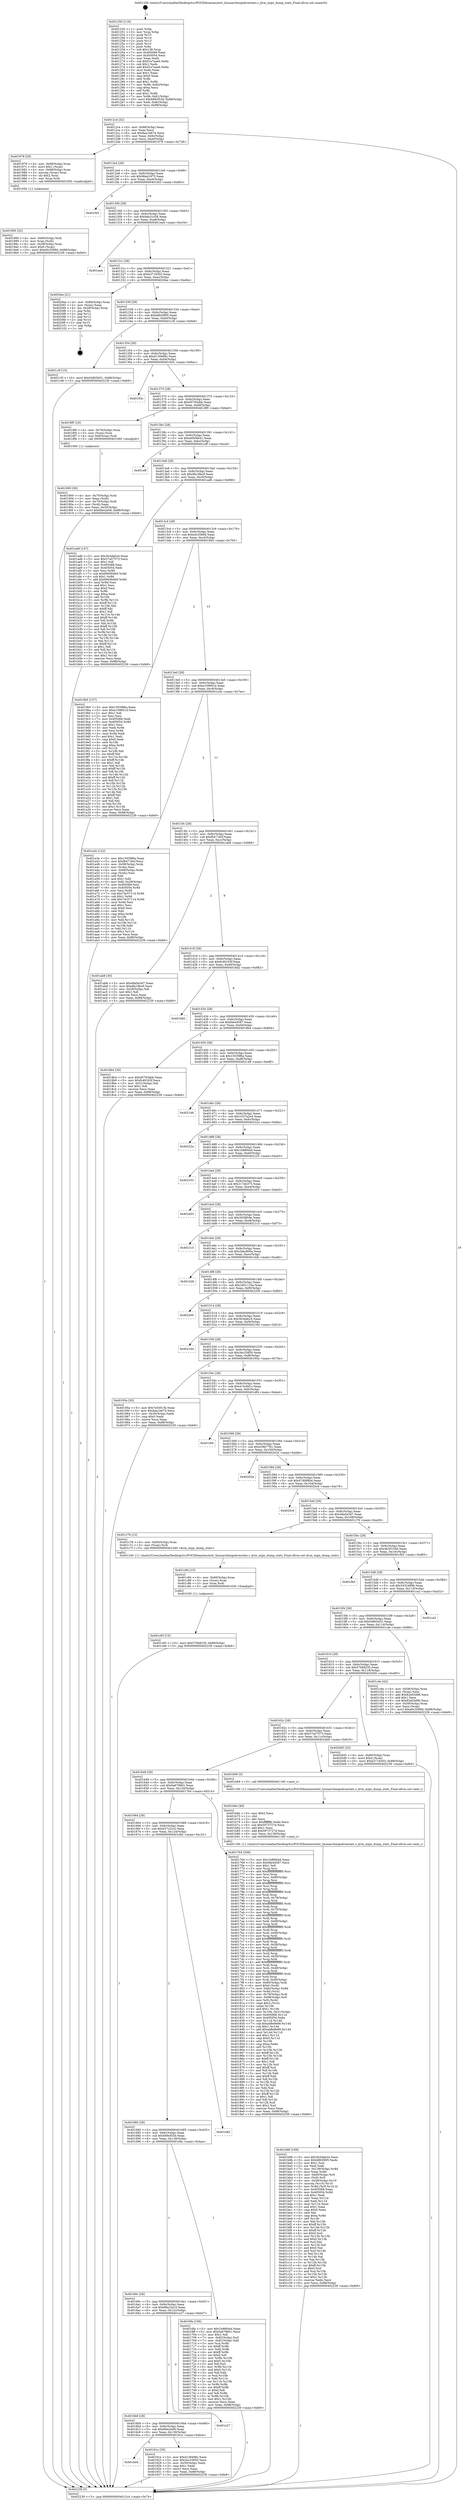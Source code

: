 digraph "0x401250" {
  label = "0x401250 (/mnt/c/Users/mathe/Desktop/tcc/POCII/binaries/extr_linuxarchmipskvmstats.c_kvm_mips_dump_stats_Final-ollvm.out::main(0))"
  labelloc = "t"
  node[shape=record]

  Entry [label="",width=0.3,height=0.3,shape=circle,fillcolor=black,style=filled]
  "0x4012c4" [label="{
     0x4012c4 [32]\l
     | [instrs]\l
     &nbsp;&nbsp;0x4012c4 \<+6\>: mov -0x88(%rbp),%eax\l
     &nbsp;&nbsp;0x4012ca \<+2\>: mov %eax,%ecx\l
     &nbsp;&nbsp;0x4012cc \<+6\>: sub $0x8aa1b674,%ecx\l
     &nbsp;&nbsp;0x4012d2 \<+6\>: mov %eax,-0x9c(%rbp)\l
     &nbsp;&nbsp;0x4012d8 \<+6\>: mov %ecx,-0xa0(%rbp)\l
     &nbsp;&nbsp;0x4012de \<+6\>: je 0000000000401978 \<main+0x728\>\l
  }"]
  "0x401978" [label="{
     0x401978 [29]\l
     | [instrs]\l
     &nbsp;&nbsp;0x401978 \<+4\>: mov -0x68(%rbp),%rax\l
     &nbsp;&nbsp;0x40197c \<+6\>: movl $0x1,(%rax)\l
     &nbsp;&nbsp;0x401982 \<+4\>: mov -0x68(%rbp),%rax\l
     &nbsp;&nbsp;0x401986 \<+3\>: movslq (%rax),%rax\l
     &nbsp;&nbsp;0x401989 \<+4\>: shl $0x2,%rax\l
     &nbsp;&nbsp;0x40198d \<+3\>: mov %rax,%rdi\l
     &nbsp;&nbsp;0x401990 \<+5\>: call 0000000000401050 \<malloc@plt\>\l
     | [calls]\l
     &nbsp;&nbsp;0x401050 \{1\} (unknown)\l
  }"]
  "0x4012e4" [label="{
     0x4012e4 [28]\l
     | [instrs]\l
     &nbsp;&nbsp;0x4012e4 \<+5\>: jmp 00000000004012e9 \<main+0x99\>\l
     &nbsp;&nbsp;0x4012e9 \<+6\>: mov -0x9c(%rbp),%eax\l
     &nbsp;&nbsp;0x4012ef \<+5\>: sub $0x96a41873,%eax\l
     &nbsp;&nbsp;0x4012f4 \<+6\>: mov %eax,-0xa4(%rbp)\l
     &nbsp;&nbsp;0x4012fa \<+6\>: je 0000000000401fd3 \<main+0xd83\>\l
  }"]
  Exit [label="",width=0.3,height=0.3,shape=circle,fillcolor=black,style=filled,peripheries=2]
  "0x401fd3" [label="{
     0x401fd3\l
  }", style=dashed]
  "0x401300" [label="{
     0x401300 [28]\l
     | [instrs]\l
     &nbsp;&nbsp;0x401300 \<+5\>: jmp 0000000000401305 \<main+0xb5\>\l
     &nbsp;&nbsp;0x401305 \<+6\>: mov -0x9c(%rbp),%eax\l
     &nbsp;&nbsp;0x40130b \<+5\>: sub $0x9ab31e58,%eax\l
     &nbsp;&nbsp;0x401310 \<+6\>: mov %eax,-0xa8(%rbp)\l
     &nbsp;&nbsp;0x401316 \<+6\>: je 0000000000401ea4 \<main+0xc54\>\l
  }"]
  "0x401c93" [label="{
     0x401c93 [15]\l
     | [instrs]\l
     &nbsp;&nbsp;0x401c93 \<+10\>: movl $0x570b8235,-0x88(%rbp)\l
     &nbsp;&nbsp;0x401c9d \<+5\>: jmp 0000000000402239 \<main+0xfe9\>\l
  }"]
  "0x401ea4" [label="{
     0x401ea4\l
  }", style=dashed]
  "0x40131c" [label="{
     0x40131c [28]\l
     | [instrs]\l
     &nbsp;&nbsp;0x40131c \<+5\>: jmp 0000000000401321 \<main+0xd1\>\l
     &nbsp;&nbsp;0x401321 \<+6\>: mov -0x9c(%rbp),%eax\l
     &nbsp;&nbsp;0x401327 \<+5\>: sub $0xb3718303,%eax\l
     &nbsp;&nbsp;0x40132c \<+6\>: mov %eax,-0xac(%rbp)\l
     &nbsp;&nbsp;0x401332 \<+6\>: je 00000000004020ee \<main+0xe9e\>\l
  }"]
  "0x401c84" [label="{
     0x401c84 [15]\l
     | [instrs]\l
     &nbsp;&nbsp;0x401c84 \<+4\>: mov -0x60(%rbp),%rax\l
     &nbsp;&nbsp;0x401c88 \<+3\>: mov (%rax),%rax\l
     &nbsp;&nbsp;0x401c8b \<+3\>: mov %rax,%rdi\l
     &nbsp;&nbsp;0x401c8e \<+5\>: call 0000000000401030 \<free@plt\>\l
     | [calls]\l
     &nbsp;&nbsp;0x401030 \{1\} (unknown)\l
  }"]
  "0x4020ee" [label="{
     0x4020ee [21]\l
     | [instrs]\l
     &nbsp;&nbsp;0x4020ee \<+4\>: mov -0x80(%rbp),%rax\l
     &nbsp;&nbsp;0x4020f2 \<+2\>: mov (%rax),%eax\l
     &nbsp;&nbsp;0x4020f4 \<+4\>: lea -0x28(%rbp),%rsp\l
     &nbsp;&nbsp;0x4020f8 \<+1\>: pop %rbx\l
     &nbsp;&nbsp;0x4020f9 \<+2\>: pop %r12\l
     &nbsp;&nbsp;0x4020fb \<+2\>: pop %r13\l
     &nbsp;&nbsp;0x4020fd \<+2\>: pop %r14\l
     &nbsp;&nbsp;0x4020ff \<+2\>: pop %r15\l
     &nbsp;&nbsp;0x402101 \<+1\>: pop %rbp\l
     &nbsp;&nbsp;0x402102 \<+1\>: ret\l
  }"]
  "0x401338" [label="{
     0x401338 [28]\l
     | [instrs]\l
     &nbsp;&nbsp;0x401338 \<+5\>: jmp 000000000040133d \<main+0xed\>\l
     &nbsp;&nbsp;0x40133d \<+6\>: mov -0x9c(%rbp),%eax\l
     &nbsp;&nbsp;0x401343 \<+5\>: sub $0xb8fc0995,%eax\l
     &nbsp;&nbsp;0x401348 \<+6\>: mov %eax,-0xb0(%rbp)\l
     &nbsp;&nbsp;0x40134e \<+6\>: je 0000000000401c3f \<main+0x9ef\>\l
  }"]
  "0x401b96" [label="{
     0x401b96 [169]\l
     | [instrs]\l
     &nbsp;&nbsp;0x401b96 \<+5\>: mov $0x3b3dab24,%ecx\l
     &nbsp;&nbsp;0x401b9b \<+5\>: mov $0xb8fc0995,%edx\l
     &nbsp;&nbsp;0x401ba0 \<+3\>: mov $0x1,%sil\l
     &nbsp;&nbsp;0x401ba3 \<+2\>: xor %edi,%edi\l
     &nbsp;&nbsp;0x401ba5 \<+7\>: mov -0x138(%rbp),%r8d\l
     &nbsp;&nbsp;0x401bac \<+4\>: imul %eax,%r8d\l
     &nbsp;&nbsp;0x401bb0 \<+4\>: mov -0x60(%rbp),%r9\l
     &nbsp;&nbsp;0x401bb4 \<+3\>: mov (%r9),%r9\l
     &nbsp;&nbsp;0x401bb7 \<+4\>: mov -0x58(%rbp),%r10\l
     &nbsp;&nbsp;0x401bbb \<+3\>: movslq (%r10),%r10\l
     &nbsp;&nbsp;0x401bbe \<+4\>: mov %r8d,(%r9,%r10,4)\l
     &nbsp;&nbsp;0x401bc2 \<+7\>: mov 0x405068,%eax\l
     &nbsp;&nbsp;0x401bc9 \<+8\>: mov 0x405054,%r8d\l
     &nbsp;&nbsp;0x401bd1 \<+3\>: sub $0x1,%edi\l
     &nbsp;&nbsp;0x401bd4 \<+3\>: mov %eax,%r11d\l
     &nbsp;&nbsp;0x401bd7 \<+3\>: add %edi,%r11d\l
     &nbsp;&nbsp;0x401bda \<+4\>: imul %r11d,%eax\l
     &nbsp;&nbsp;0x401bde \<+3\>: and $0x1,%eax\l
     &nbsp;&nbsp;0x401be1 \<+3\>: cmp $0x0,%eax\l
     &nbsp;&nbsp;0x401be4 \<+3\>: sete %bl\l
     &nbsp;&nbsp;0x401be7 \<+4\>: cmp $0xa,%r8d\l
     &nbsp;&nbsp;0x401beb \<+4\>: setl %r14b\l
     &nbsp;&nbsp;0x401bef \<+3\>: mov %bl,%r15b\l
     &nbsp;&nbsp;0x401bf2 \<+4\>: xor $0xff,%r15b\l
     &nbsp;&nbsp;0x401bf6 \<+3\>: mov %r14b,%r12b\l
     &nbsp;&nbsp;0x401bf9 \<+4\>: xor $0xff,%r12b\l
     &nbsp;&nbsp;0x401bfd \<+4\>: xor $0x0,%sil\l
     &nbsp;&nbsp;0x401c01 \<+3\>: mov %r15b,%r13b\l
     &nbsp;&nbsp;0x401c04 \<+4\>: and $0x0,%r13b\l
     &nbsp;&nbsp;0x401c08 \<+3\>: and %sil,%bl\l
     &nbsp;&nbsp;0x401c0b \<+3\>: mov %r12b,%al\l
     &nbsp;&nbsp;0x401c0e \<+2\>: and $0x0,%al\l
     &nbsp;&nbsp;0x401c10 \<+3\>: and %sil,%r14b\l
     &nbsp;&nbsp;0x401c13 \<+3\>: or %bl,%r13b\l
     &nbsp;&nbsp;0x401c16 \<+3\>: or %r14b,%al\l
     &nbsp;&nbsp;0x401c19 \<+3\>: xor %al,%r13b\l
     &nbsp;&nbsp;0x401c1c \<+3\>: or %r12b,%r15b\l
     &nbsp;&nbsp;0x401c1f \<+4\>: xor $0xff,%r15b\l
     &nbsp;&nbsp;0x401c23 \<+4\>: or $0x0,%sil\l
     &nbsp;&nbsp;0x401c27 \<+3\>: and %sil,%r15b\l
     &nbsp;&nbsp;0x401c2a \<+3\>: or %r15b,%r13b\l
     &nbsp;&nbsp;0x401c2d \<+4\>: test $0x1,%r13b\l
     &nbsp;&nbsp;0x401c31 \<+3\>: cmovne %edx,%ecx\l
     &nbsp;&nbsp;0x401c34 \<+6\>: mov %ecx,-0x88(%rbp)\l
     &nbsp;&nbsp;0x401c3a \<+5\>: jmp 0000000000402239 \<main+0xfe9\>\l
  }"]
  "0x401c3f" [label="{
     0x401c3f [15]\l
     | [instrs]\l
     &nbsp;&nbsp;0x401c3f \<+10\>: movl $0x54805d31,-0x88(%rbp)\l
     &nbsp;&nbsp;0x401c49 \<+5\>: jmp 0000000000402239 \<main+0xfe9\>\l
  }"]
  "0x401354" [label="{
     0x401354 [28]\l
     | [instrs]\l
     &nbsp;&nbsp;0x401354 \<+5\>: jmp 0000000000401359 \<main+0x109\>\l
     &nbsp;&nbsp;0x401359 \<+6\>: mov -0x9c(%rbp),%eax\l
     &nbsp;&nbsp;0x40135f \<+5\>: sub $0xd139488c,%eax\l
     &nbsp;&nbsp;0x401364 \<+6\>: mov %eax,-0xb4(%rbp)\l
     &nbsp;&nbsp;0x40136a \<+6\>: je 000000000040193c \<main+0x6ec\>\l
  }"]
  "0x401b6e" [label="{
     0x401b6e [40]\l
     | [instrs]\l
     &nbsp;&nbsp;0x401b6e \<+5\>: mov $0x2,%ecx\l
     &nbsp;&nbsp;0x401b73 \<+1\>: cltd\l
     &nbsp;&nbsp;0x401b74 \<+2\>: idiv %ecx\l
     &nbsp;&nbsp;0x401b76 \<+6\>: imul $0xfffffffe,%edx,%ecx\l
     &nbsp;&nbsp;0x401b7c \<+6\>: sub $0x5973727d,%ecx\l
     &nbsp;&nbsp;0x401b82 \<+3\>: add $0x1,%ecx\l
     &nbsp;&nbsp;0x401b85 \<+6\>: add $0x5973727d,%ecx\l
     &nbsp;&nbsp;0x401b8b \<+6\>: mov %ecx,-0x138(%rbp)\l
     &nbsp;&nbsp;0x401b91 \<+5\>: call 0000000000401160 \<next_i\>\l
     | [calls]\l
     &nbsp;&nbsp;0x401160 \{1\} (/mnt/c/Users/mathe/Desktop/tcc/POCII/binaries/extr_linuxarchmipskvmstats.c_kvm_mips_dump_stats_Final-ollvm.out::next_i)\l
  }"]
  "0x40193c" [label="{
     0x40193c\l
  }", style=dashed]
  "0x401370" [label="{
     0x401370 [28]\l
     | [instrs]\l
     &nbsp;&nbsp;0x401370 \<+5\>: jmp 0000000000401375 \<main+0x125\>\l
     &nbsp;&nbsp;0x401375 \<+6\>: mov -0x9c(%rbp),%eax\l
     &nbsp;&nbsp;0x40137b \<+5\>: sub $0xd5793abb,%eax\l
     &nbsp;&nbsp;0x401380 \<+6\>: mov %eax,-0xb8(%rbp)\l
     &nbsp;&nbsp;0x401386 \<+6\>: je 00000000004018f0 \<main+0x6a0\>\l
  }"]
  "0x401995" [label="{
     0x401995 [32]\l
     | [instrs]\l
     &nbsp;&nbsp;0x401995 \<+4\>: mov -0x60(%rbp),%rdi\l
     &nbsp;&nbsp;0x401999 \<+3\>: mov %rax,(%rdi)\l
     &nbsp;&nbsp;0x40199c \<+4\>: mov -0x58(%rbp),%rax\l
     &nbsp;&nbsp;0x4019a0 \<+6\>: movl $0x0,(%rax)\l
     &nbsp;&nbsp;0x4019a6 \<+10\>: movl $0xe0c3589d,-0x88(%rbp)\l
     &nbsp;&nbsp;0x4019b0 \<+5\>: jmp 0000000000402239 \<main+0xfe9\>\l
  }"]
  "0x4018f0" [label="{
     0x4018f0 [16]\l
     | [instrs]\l
     &nbsp;&nbsp;0x4018f0 \<+4\>: mov -0x78(%rbp),%rax\l
     &nbsp;&nbsp;0x4018f4 \<+3\>: mov (%rax),%rax\l
     &nbsp;&nbsp;0x4018f7 \<+4\>: mov 0x8(%rax),%rdi\l
     &nbsp;&nbsp;0x4018fb \<+5\>: call 0000000000401060 \<atoi@plt\>\l
     | [calls]\l
     &nbsp;&nbsp;0x401060 \{1\} (unknown)\l
  }"]
  "0x40138c" [label="{
     0x40138c [28]\l
     | [instrs]\l
     &nbsp;&nbsp;0x40138c \<+5\>: jmp 0000000000401391 \<main+0x141\>\l
     &nbsp;&nbsp;0x401391 \<+6\>: mov -0x9c(%rbp),%eax\l
     &nbsp;&nbsp;0x401397 \<+5\>: sub $0xdd506b41,%eax\l
     &nbsp;&nbsp;0x40139c \<+6\>: mov %eax,-0xbc(%rbp)\l
     &nbsp;&nbsp;0x4013a2 \<+6\>: je 0000000000401eff \<main+0xcaf\>\l
  }"]
  "0x4016d4" [label="{
     0x4016d4\l
  }", style=dashed]
  "0x401eff" [label="{
     0x401eff\l
  }", style=dashed]
  "0x4013a8" [label="{
     0x4013a8 [28]\l
     | [instrs]\l
     &nbsp;&nbsp;0x4013a8 \<+5\>: jmp 00000000004013ad \<main+0x15d\>\l
     &nbsp;&nbsp;0x4013ad \<+6\>: mov -0x9c(%rbp),%eax\l
     &nbsp;&nbsp;0x4013b3 \<+5\>: sub $0xdfa18bc9,%eax\l
     &nbsp;&nbsp;0x4013b8 \<+6\>: mov %eax,-0xc0(%rbp)\l
     &nbsp;&nbsp;0x4013be \<+6\>: je 0000000000401ad6 \<main+0x886\>\l
  }"]
  "0x40191e" [label="{
     0x40191e [30]\l
     | [instrs]\l
     &nbsp;&nbsp;0x40191e \<+5\>: mov $0xd139488c,%eax\l
     &nbsp;&nbsp;0x401923 \<+5\>: mov $0x3ec33850,%ecx\l
     &nbsp;&nbsp;0x401928 \<+3\>: mov -0x30(%rbp),%edx\l
     &nbsp;&nbsp;0x40192b \<+3\>: cmp $0x1,%edx\l
     &nbsp;&nbsp;0x40192e \<+3\>: cmovl %ecx,%eax\l
     &nbsp;&nbsp;0x401931 \<+6\>: mov %eax,-0x88(%rbp)\l
     &nbsp;&nbsp;0x401937 \<+5\>: jmp 0000000000402239 \<main+0xfe9\>\l
  }"]
  "0x401ad6" [label="{
     0x401ad6 [147]\l
     | [instrs]\l
     &nbsp;&nbsp;0x401ad6 \<+5\>: mov $0x3b3dab24,%eax\l
     &nbsp;&nbsp;0x401adb \<+5\>: mov $0x57a57573,%ecx\l
     &nbsp;&nbsp;0x401ae0 \<+2\>: mov $0x1,%dl\l
     &nbsp;&nbsp;0x401ae2 \<+7\>: mov 0x405068,%esi\l
     &nbsp;&nbsp;0x401ae9 \<+7\>: mov 0x405054,%edi\l
     &nbsp;&nbsp;0x401af0 \<+3\>: mov %esi,%r8d\l
     &nbsp;&nbsp;0x401af3 \<+7\>: sub $0x6940b9d0,%r8d\l
     &nbsp;&nbsp;0x401afa \<+4\>: sub $0x1,%r8d\l
     &nbsp;&nbsp;0x401afe \<+7\>: add $0x6940b9d0,%r8d\l
     &nbsp;&nbsp;0x401b05 \<+4\>: imul %r8d,%esi\l
     &nbsp;&nbsp;0x401b09 \<+3\>: and $0x1,%esi\l
     &nbsp;&nbsp;0x401b0c \<+3\>: cmp $0x0,%esi\l
     &nbsp;&nbsp;0x401b0f \<+4\>: sete %r9b\l
     &nbsp;&nbsp;0x401b13 \<+3\>: cmp $0xa,%edi\l
     &nbsp;&nbsp;0x401b16 \<+4\>: setl %r10b\l
     &nbsp;&nbsp;0x401b1a \<+3\>: mov %r9b,%r11b\l
     &nbsp;&nbsp;0x401b1d \<+4\>: xor $0xff,%r11b\l
     &nbsp;&nbsp;0x401b21 \<+3\>: mov %r10b,%bl\l
     &nbsp;&nbsp;0x401b24 \<+3\>: xor $0xff,%bl\l
     &nbsp;&nbsp;0x401b27 \<+3\>: xor $0x1,%dl\l
     &nbsp;&nbsp;0x401b2a \<+3\>: mov %r11b,%r14b\l
     &nbsp;&nbsp;0x401b2d \<+4\>: and $0xff,%r14b\l
     &nbsp;&nbsp;0x401b31 \<+3\>: and %dl,%r9b\l
     &nbsp;&nbsp;0x401b34 \<+3\>: mov %bl,%r15b\l
     &nbsp;&nbsp;0x401b37 \<+4\>: and $0xff,%r15b\l
     &nbsp;&nbsp;0x401b3b \<+3\>: and %dl,%r10b\l
     &nbsp;&nbsp;0x401b3e \<+3\>: or %r9b,%r14b\l
     &nbsp;&nbsp;0x401b41 \<+3\>: or %r10b,%r15b\l
     &nbsp;&nbsp;0x401b44 \<+3\>: xor %r15b,%r14b\l
     &nbsp;&nbsp;0x401b47 \<+3\>: or %bl,%r11b\l
     &nbsp;&nbsp;0x401b4a \<+4\>: xor $0xff,%r11b\l
     &nbsp;&nbsp;0x401b4e \<+3\>: or $0x1,%dl\l
     &nbsp;&nbsp;0x401b51 \<+3\>: and %dl,%r11b\l
     &nbsp;&nbsp;0x401b54 \<+3\>: or %r11b,%r14b\l
     &nbsp;&nbsp;0x401b57 \<+4\>: test $0x1,%r14b\l
     &nbsp;&nbsp;0x401b5b \<+3\>: cmovne %ecx,%eax\l
     &nbsp;&nbsp;0x401b5e \<+6\>: mov %eax,-0x88(%rbp)\l
     &nbsp;&nbsp;0x401b64 \<+5\>: jmp 0000000000402239 \<main+0xfe9\>\l
  }"]
  "0x4013c4" [label="{
     0x4013c4 [28]\l
     | [instrs]\l
     &nbsp;&nbsp;0x4013c4 \<+5\>: jmp 00000000004013c9 \<main+0x179\>\l
     &nbsp;&nbsp;0x4013c9 \<+6\>: mov -0x9c(%rbp),%eax\l
     &nbsp;&nbsp;0x4013cf \<+5\>: sub $0xe0c3589d,%eax\l
     &nbsp;&nbsp;0x4013d4 \<+6\>: mov %eax,-0xc4(%rbp)\l
     &nbsp;&nbsp;0x4013da \<+6\>: je 00000000004019b5 \<main+0x765\>\l
  }"]
  "0x4016b8" [label="{
     0x4016b8 [28]\l
     | [instrs]\l
     &nbsp;&nbsp;0x4016b8 \<+5\>: jmp 00000000004016bd \<main+0x46d\>\l
     &nbsp;&nbsp;0x4016bd \<+6\>: mov -0x9c(%rbp),%eax\l
     &nbsp;&nbsp;0x4016c3 \<+5\>: sub $0x6fee2e06,%eax\l
     &nbsp;&nbsp;0x4016c8 \<+6\>: mov %eax,-0x130(%rbp)\l
     &nbsp;&nbsp;0x4016ce \<+6\>: je 000000000040191e \<main+0x6ce\>\l
  }"]
  "0x4019b5" [label="{
     0x4019b5 [137]\l
     | [instrs]\l
     &nbsp;&nbsp;0x4019b5 \<+5\>: mov $0x15039f6a,%eax\l
     &nbsp;&nbsp;0x4019ba \<+5\>: mov $0xe109901d,%ecx\l
     &nbsp;&nbsp;0x4019bf \<+2\>: mov $0x1,%dl\l
     &nbsp;&nbsp;0x4019c1 \<+2\>: xor %esi,%esi\l
     &nbsp;&nbsp;0x4019c3 \<+7\>: mov 0x405068,%edi\l
     &nbsp;&nbsp;0x4019ca \<+8\>: mov 0x405054,%r8d\l
     &nbsp;&nbsp;0x4019d2 \<+3\>: sub $0x1,%esi\l
     &nbsp;&nbsp;0x4019d5 \<+3\>: mov %edi,%r9d\l
     &nbsp;&nbsp;0x4019d8 \<+3\>: add %esi,%r9d\l
     &nbsp;&nbsp;0x4019db \<+4\>: imul %r9d,%edi\l
     &nbsp;&nbsp;0x4019df \<+3\>: and $0x1,%edi\l
     &nbsp;&nbsp;0x4019e2 \<+3\>: cmp $0x0,%edi\l
     &nbsp;&nbsp;0x4019e5 \<+4\>: sete %r10b\l
     &nbsp;&nbsp;0x4019e9 \<+4\>: cmp $0xa,%r8d\l
     &nbsp;&nbsp;0x4019ed \<+4\>: setl %r11b\l
     &nbsp;&nbsp;0x4019f1 \<+3\>: mov %r10b,%bl\l
     &nbsp;&nbsp;0x4019f4 \<+3\>: xor $0xff,%bl\l
     &nbsp;&nbsp;0x4019f7 \<+3\>: mov %r11b,%r14b\l
     &nbsp;&nbsp;0x4019fa \<+4\>: xor $0xff,%r14b\l
     &nbsp;&nbsp;0x4019fe \<+3\>: xor $0x1,%dl\l
     &nbsp;&nbsp;0x401a01 \<+3\>: mov %bl,%r15b\l
     &nbsp;&nbsp;0x401a04 \<+4\>: and $0xff,%r15b\l
     &nbsp;&nbsp;0x401a08 \<+3\>: and %dl,%r10b\l
     &nbsp;&nbsp;0x401a0b \<+3\>: mov %r14b,%r12b\l
     &nbsp;&nbsp;0x401a0e \<+4\>: and $0xff,%r12b\l
     &nbsp;&nbsp;0x401a12 \<+3\>: and %dl,%r11b\l
     &nbsp;&nbsp;0x401a15 \<+3\>: or %r10b,%r15b\l
     &nbsp;&nbsp;0x401a18 \<+3\>: or %r11b,%r12b\l
     &nbsp;&nbsp;0x401a1b \<+3\>: xor %r12b,%r15b\l
     &nbsp;&nbsp;0x401a1e \<+3\>: or %r14b,%bl\l
     &nbsp;&nbsp;0x401a21 \<+3\>: xor $0xff,%bl\l
     &nbsp;&nbsp;0x401a24 \<+3\>: or $0x1,%dl\l
     &nbsp;&nbsp;0x401a27 \<+2\>: and %dl,%bl\l
     &nbsp;&nbsp;0x401a29 \<+3\>: or %bl,%r15b\l
     &nbsp;&nbsp;0x401a2c \<+4\>: test $0x1,%r15b\l
     &nbsp;&nbsp;0x401a30 \<+3\>: cmovne %ecx,%eax\l
     &nbsp;&nbsp;0x401a33 \<+6\>: mov %eax,-0x88(%rbp)\l
     &nbsp;&nbsp;0x401a39 \<+5\>: jmp 0000000000402239 \<main+0xfe9\>\l
  }"]
  "0x4013e0" [label="{
     0x4013e0 [28]\l
     | [instrs]\l
     &nbsp;&nbsp;0x4013e0 \<+5\>: jmp 00000000004013e5 \<main+0x195\>\l
     &nbsp;&nbsp;0x4013e5 \<+6\>: mov -0x9c(%rbp),%eax\l
     &nbsp;&nbsp;0x4013eb \<+5\>: sub $0xe109901d,%eax\l
     &nbsp;&nbsp;0x4013f0 \<+6\>: mov %eax,-0xc8(%rbp)\l
     &nbsp;&nbsp;0x4013f6 \<+6\>: je 0000000000401a3e \<main+0x7ee\>\l
  }"]
  "0x401e27" [label="{
     0x401e27\l
  }", style=dashed]
  "0x401a3e" [label="{
     0x401a3e [122]\l
     | [instrs]\l
     &nbsp;&nbsp;0x401a3e \<+5\>: mov $0x15039f6a,%eax\l
     &nbsp;&nbsp;0x401a43 \<+5\>: mov $0xfb4718cf,%ecx\l
     &nbsp;&nbsp;0x401a48 \<+4\>: mov -0x58(%rbp),%rdx\l
     &nbsp;&nbsp;0x401a4c \<+2\>: mov (%rdx),%esi\l
     &nbsp;&nbsp;0x401a4e \<+4\>: mov -0x68(%rbp),%rdx\l
     &nbsp;&nbsp;0x401a52 \<+2\>: cmp (%rdx),%esi\l
     &nbsp;&nbsp;0x401a54 \<+4\>: setl %dil\l
     &nbsp;&nbsp;0x401a58 \<+4\>: and $0x1,%dil\l
     &nbsp;&nbsp;0x401a5c \<+4\>: mov %dil,-0x29(%rbp)\l
     &nbsp;&nbsp;0x401a60 \<+7\>: mov 0x405068,%esi\l
     &nbsp;&nbsp;0x401a67 \<+8\>: mov 0x405054,%r8d\l
     &nbsp;&nbsp;0x401a6f \<+3\>: mov %esi,%r9d\l
     &nbsp;&nbsp;0x401a72 \<+7\>: sub $0x74c57114,%r9d\l
     &nbsp;&nbsp;0x401a79 \<+4\>: sub $0x1,%r9d\l
     &nbsp;&nbsp;0x401a7d \<+7\>: add $0x74c57114,%r9d\l
     &nbsp;&nbsp;0x401a84 \<+4\>: imul %r9d,%esi\l
     &nbsp;&nbsp;0x401a88 \<+3\>: and $0x1,%esi\l
     &nbsp;&nbsp;0x401a8b \<+3\>: cmp $0x0,%esi\l
     &nbsp;&nbsp;0x401a8e \<+4\>: sete %dil\l
     &nbsp;&nbsp;0x401a92 \<+4\>: cmp $0xa,%r8d\l
     &nbsp;&nbsp;0x401a96 \<+4\>: setl %r10b\l
     &nbsp;&nbsp;0x401a9a \<+3\>: mov %dil,%r11b\l
     &nbsp;&nbsp;0x401a9d \<+3\>: and %r10b,%r11b\l
     &nbsp;&nbsp;0x401aa0 \<+3\>: xor %r10b,%dil\l
     &nbsp;&nbsp;0x401aa3 \<+3\>: or %dil,%r11b\l
     &nbsp;&nbsp;0x401aa6 \<+4\>: test $0x1,%r11b\l
     &nbsp;&nbsp;0x401aaa \<+3\>: cmovne %ecx,%eax\l
     &nbsp;&nbsp;0x401aad \<+6\>: mov %eax,-0x88(%rbp)\l
     &nbsp;&nbsp;0x401ab3 \<+5\>: jmp 0000000000402239 \<main+0xfe9\>\l
  }"]
  "0x4013fc" [label="{
     0x4013fc [28]\l
     | [instrs]\l
     &nbsp;&nbsp;0x4013fc \<+5\>: jmp 0000000000401401 \<main+0x1b1\>\l
     &nbsp;&nbsp;0x401401 \<+6\>: mov -0x9c(%rbp),%eax\l
     &nbsp;&nbsp;0x401407 \<+5\>: sub $0xfb4718cf,%eax\l
     &nbsp;&nbsp;0x40140c \<+6\>: mov %eax,-0xcc(%rbp)\l
     &nbsp;&nbsp;0x401412 \<+6\>: je 0000000000401ab8 \<main+0x868\>\l
  }"]
  "0x401900" [label="{
     0x401900 [30]\l
     | [instrs]\l
     &nbsp;&nbsp;0x401900 \<+4\>: mov -0x70(%rbp),%rdi\l
     &nbsp;&nbsp;0x401904 \<+2\>: mov %eax,(%rdi)\l
     &nbsp;&nbsp;0x401906 \<+4\>: mov -0x70(%rbp),%rdi\l
     &nbsp;&nbsp;0x40190a \<+2\>: mov (%rdi),%eax\l
     &nbsp;&nbsp;0x40190c \<+3\>: mov %eax,-0x30(%rbp)\l
     &nbsp;&nbsp;0x40190f \<+10\>: movl $0x6fee2e06,-0x88(%rbp)\l
     &nbsp;&nbsp;0x401919 \<+5\>: jmp 0000000000402239 \<main+0xfe9\>\l
  }"]
  "0x401ab8" [label="{
     0x401ab8 [30]\l
     | [instrs]\l
     &nbsp;&nbsp;0x401ab8 \<+5\>: mov $0x48a5e3d7,%eax\l
     &nbsp;&nbsp;0x401abd \<+5\>: mov $0xdfa18bc9,%ecx\l
     &nbsp;&nbsp;0x401ac2 \<+3\>: mov -0x29(%rbp),%dl\l
     &nbsp;&nbsp;0x401ac5 \<+3\>: test $0x1,%dl\l
     &nbsp;&nbsp;0x401ac8 \<+3\>: cmovne %ecx,%eax\l
     &nbsp;&nbsp;0x401acb \<+6\>: mov %eax,-0x88(%rbp)\l
     &nbsp;&nbsp;0x401ad1 \<+5\>: jmp 0000000000402239 \<main+0xfe9\>\l
  }"]
  "0x401418" [label="{
     0x401418 [28]\l
     | [instrs]\l
     &nbsp;&nbsp;0x401418 \<+5\>: jmp 000000000040141d \<main+0x1cd\>\l
     &nbsp;&nbsp;0x40141d \<+6\>: mov -0x9c(%rbp),%eax\l
     &nbsp;&nbsp;0x401423 \<+5\>: sub $0xfc49163f,%eax\l
     &nbsp;&nbsp;0x401428 \<+6\>: mov %eax,-0xd0(%rbp)\l
     &nbsp;&nbsp;0x40142e \<+6\>: je 00000000004018d2 \<main+0x682\>\l
  }"]
  "0x401250" [label="{
     0x401250 [116]\l
     | [instrs]\l
     &nbsp;&nbsp;0x401250 \<+1\>: push %rbp\l
     &nbsp;&nbsp;0x401251 \<+3\>: mov %rsp,%rbp\l
     &nbsp;&nbsp;0x401254 \<+2\>: push %r15\l
     &nbsp;&nbsp;0x401256 \<+2\>: push %r14\l
     &nbsp;&nbsp;0x401258 \<+2\>: push %r13\l
     &nbsp;&nbsp;0x40125a \<+2\>: push %r12\l
     &nbsp;&nbsp;0x40125c \<+1\>: push %rbx\l
     &nbsp;&nbsp;0x40125d \<+7\>: sub $0x138,%rsp\l
     &nbsp;&nbsp;0x401264 \<+7\>: mov 0x405068,%eax\l
     &nbsp;&nbsp;0x40126b \<+7\>: mov 0x405054,%ecx\l
     &nbsp;&nbsp;0x401272 \<+2\>: mov %eax,%edx\l
     &nbsp;&nbsp;0x401274 \<+6\>: sub $0xf1e7aae6,%edx\l
     &nbsp;&nbsp;0x40127a \<+3\>: sub $0x1,%edx\l
     &nbsp;&nbsp;0x40127d \<+6\>: add $0xf1e7aae6,%edx\l
     &nbsp;&nbsp;0x401283 \<+3\>: imul %edx,%eax\l
     &nbsp;&nbsp;0x401286 \<+3\>: and $0x1,%eax\l
     &nbsp;&nbsp;0x401289 \<+3\>: cmp $0x0,%eax\l
     &nbsp;&nbsp;0x40128c \<+4\>: sete %r8b\l
     &nbsp;&nbsp;0x401290 \<+4\>: and $0x1,%r8b\l
     &nbsp;&nbsp;0x401294 \<+7\>: mov %r8b,-0x82(%rbp)\l
     &nbsp;&nbsp;0x40129b \<+3\>: cmp $0xa,%ecx\l
     &nbsp;&nbsp;0x40129e \<+4\>: setl %r8b\l
     &nbsp;&nbsp;0x4012a2 \<+4\>: and $0x1,%r8b\l
     &nbsp;&nbsp;0x4012a6 \<+7\>: mov %r8b,-0x81(%rbp)\l
     &nbsp;&nbsp;0x4012ad \<+10\>: movl $0x669cf53d,-0x88(%rbp)\l
     &nbsp;&nbsp;0x4012b7 \<+6\>: mov %edi,-0x8c(%rbp)\l
     &nbsp;&nbsp;0x4012bd \<+7\>: mov %rsi,-0x98(%rbp)\l
  }"]
  "0x4018d2" [label="{
     0x4018d2\l
  }", style=dashed]
  "0x401434" [label="{
     0x401434 [28]\l
     | [instrs]\l
     &nbsp;&nbsp;0x401434 \<+5\>: jmp 0000000000401439 \<main+0x1e9\>\l
     &nbsp;&nbsp;0x401439 \<+6\>: mov -0x9c(%rbp),%eax\l
     &nbsp;&nbsp;0x40143f \<+5\>: sub $0xfde44587,%eax\l
     &nbsp;&nbsp;0x401444 \<+6\>: mov %eax,-0xd4(%rbp)\l
     &nbsp;&nbsp;0x40144a \<+6\>: je 00000000004018b4 \<main+0x664\>\l
  }"]
  "0x402239" [label="{
     0x402239 [5]\l
     | [instrs]\l
     &nbsp;&nbsp;0x402239 \<+5\>: jmp 00000000004012c4 \<main+0x74\>\l
  }"]
  "0x4018b4" [label="{
     0x4018b4 [30]\l
     | [instrs]\l
     &nbsp;&nbsp;0x4018b4 \<+5\>: mov $0xd5793abb,%eax\l
     &nbsp;&nbsp;0x4018b9 \<+5\>: mov $0xfc49163f,%ecx\l
     &nbsp;&nbsp;0x4018be \<+3\>: mov -0x31(%rbp),%dl\l
     &nbsp;&nbsp;0x4018c1 \<+3\>: test $0x1,%dl\l
     &nbsp;&nbsp;0x4018c4 \<+3\>: cmovne %ecx,%eax\l
     &nbsp;&nbsp;0x4018c7 \<+6\>: mov %eax,-0x88(%rbp)\l
     &nbsp;&nbsp;0x4018cd \<+5\>: jmp 0000000000402239 \<main+0xfe9\>\l
  }"]
  "0x401450" [label="{
     0x401450 [28]\l
     | [instrs]\l
     &nbsp;&nbsp;0x401450 \<+5\>: jmp 0000000000401455 \<main+0x205\>\l
     &nbsp;&nbsp;0x401455 \<+6\>: mov -0x9c(%rbp),%eax\l
     &nbsp;&nbsp;0x40145b \<+5\>: sub $0x15039f6a,%eax\l
     &nbsp;&nbsp;0x401460 \<+6\>: mov %eax,-0xd8(%rbp)\l
     &nbsp;&nbsp;0x401466 \<+6\>: je 0000000000402148 \<main+0xef8\>\l
  }"]
  "0x40169c" [label="{
     0x40169c [28]\l
     | [instrs]\l
     &nbsp;&nbsp;0x40169c \<+5\>: jmp 00000000004016a1 \<main+0x451\>\l
     &nbsp;&nbsp;0x4016a1 \<+6\>: mov -0x9c(%rbp),%eax\l
     &nbsp;&nbsp;0x4016a7 \<+5\>: sub $0x68a22a10,%eax\l
     &nbsp;&nbsp;0x4016ac \<+6\>: mov %eax,-0x12c(%rbp)\l
     &nbsp;&nbsp;0x4016b2 \<+6\>: je 0000000000401e27 \<main+0xbd7\>\l
  }"]
  "0x402148" [label="{
     0x402148\l
  }", style=dashed]
  "0x40146c" [label="{
     0x40146c [28]\l
     | [instrs]\l
     &nbsp;&nbsp;0x40146c \<+5\>: jmp 0000000000401471 \<main+0x221\>\l
     &nbsp;&nbsp;0x401471 \<+6\>: mov -0x9c(%rbp),%eax\l
     &nbsp;&nbsp;0x401477 \<+5\>: sub $0x1537a2e4,%eax\l
     &nbsp;&nbsp;0x40147c \<+6\>: mov %eax,-0xdc(%rbp)\l
     &nbsp;&nbsp;0x401482 \<+6\>: je 000000000040222a \<main+0xfda\>\l
  }"]
  "0x4016fa" [label="{
     0x4016fa [106]\l
     | [instrs]\l
     &nbsp;&nbsp;0x4016fa \<+5\>: mov $0x1b88f44d,%eax\l
     &nbsp;&nbsp;0x4016ff \<+5\>: mov $0x5a679601,%ecx\l
     &nbsp;&nbsp;0x401704 \<+2\>: mov $0x1,%dl\l
     &nbsp;&nbsp;0x401706 \<+7\>: mov -0x82(%rbp),%sil\l
     &nbsp;&nbsp;0x40170d \<+7\>: mov -0x81(%rbp),%dil\l
     &nbsp;&nbsp;0x401714 \<+3\>: mov %sil,%r8b\l
     &nbsp;&nbsp;0x401717 \<+4\>: xor $0xff,%r8b\l
     &nbsp;&nbsp;0x40171b \<+3\>: mov %dil,%r9b\l
     &nbsp;&nbsp;0x40171e \<+4\>: xor $0xff,%r9b\l
     &nbsp;&nbsp;0x401722 \<+3\>: xor $0x0,%dl\l
     &nbsp;&nbsp;0x401725 \<+3\>: mov %r8b,%r10b\l
     &nbsp;&nbsp;0x401728 \<+4\>: and $0x0,%r10b\l
     &nbsp;&nbsp;0x40172c \<+3\>: and %dl,%sil\l
     &nbsp;&nbsp;0x40172f \<+3\>: mov %r9b,%r11b\l
     &nbsp;&nbsp;0x401732 \<+4\>: and $0x0,%r11b\l
     &nbsp;&nbsp;0x401736 \<+3\>: and %dl,%dil\l
     &nbsp;&nbsp;0x401739 \<+3\>: or %sil,%r10b\l
     &nbsp;&nbsp;0x40173c \<+3\>: or %dil,%r11b\l
     &nbsp;&nbsp;0x40173f \<+3\>: xor %r11b,%r10b\l
     &nbsp;&nbsp;0x401742 \<+3\>: or %r9b,%r8b\l
     &nbsp;&nbsp;0x401745 \<+4\>: xor $0xff,%r8b\l
     &nbsp;&nbsp;0x401749 \<+3\>: or $0x0,%dl\l
     &nbsp;&nbsp;0x40174c \<+3\>: and %dl,%r8b\l
     &nbsp;&nbsp;0x40174f \<+3\>: or %r8b,%r10b\l
     &nbsp;&nbsp;0x401752 \<+4\>: test $0x1,%r10b\l
     &nbsp;&nbsp;0x401756 \<+3\>: cmovne %ecx,%eax\l
     &nbsp;&nbsp;0x401759 \<+6\>: mov %eax,-0x88(%rbp)\l
     &nbsp;&nbsp;0x40175f \<+5\>: jmp 0000000000402239 \<main+0xfe9\>\l
  }"]
  "0x40222a" [label="{
     0x40222a\l
  }", style=dashed]
  "0x401488" [label="{
     0x401488 [28]\l
     | [instrs]\l
     &nbsp;&nbsp;0x401488 \<+5\>: jmp 000000000040148d \<main+0x23d\>\l
     &nbsp;&nbsp;0x40148d \<+6\>: mov -0x9c(%rbp),%eax\l
     &nbsp;&nbsp;0x401493 \<+5\>: sub $0x1b88f44d,%eax\l
     &nbsp;&nbsp;0x401498 \<+6\>: mov %eax,-0xe0(%rbp)\l
     &nbsp;&nbsp;0x40149e \<+6\>: je 0000000000402103 \<main+0xeb3\>\l
  }"]
  "0x401680" [label="{
     0x401680 [28]\l
     | [instrs]\l
     &nbsp;&nbsp;0x401680 \<+5\>: jmp 0000000000401685 \<main+0x435\>\l
     &nbsp;&nbsp;0x401685 \<+6\>: mov -0x9c(%rbp),%eax\l
     &nbsp;&nbsp;0x40168b \<+5\>: sub $0x669cf53d,%eax\l
     &nbsp;&nbsp;0x401690 \<+6\>: mov %eax,-0x128(%rbp)\l
     &nbsp;&nbsp;0x401696 \<+6\>: je 00000000004016fa \<main+0x4aa\>\l
  }"]
  "0x402103" [label="{
     0x402103\l
  }", style=dashed]
  "0x4014a4" [label="{
     0x4014a4 [28]\l
     | [instrs]\l
     &nbsp;&nbsp;0x4014a4 \<+5\>: jmp 00000000004014a9 \<main+0x259\>\l
     &nbsp;&nbsp;0x4014a9 \<+6\>: mov -0x9c(%rbp),%eax\l
     &nbsp;&nbsp;0x4014af \<+5\>: sub $0x217eb375,%eax\l
     &nbsp;&nbsp;0x4014b4 \<+6\>: mov %eax,-0xe4(%rbp)\l
     &nbsp;&nbsp;0x4014ba \<+6\>: je 0000000000401e03 \<main+0xbb3\>\l
  }"]
  "0x401e82" [label="{
     0x401e82\l
  }", style=dashed]
  "0x401e03" [label="{
     0x401e03\l
  }", style=dashed]
  "0x4014c0" [label="{
     0x4014c0 [28]\l
     | [instrs]\l
     &nbsp;&nbsp;0x4014c0 \<+5\>: jmp 00000000004014c5 \<main+0x275\>\l
     &nbsp;&nbsp;0x4014c5 \<+6\>: mov -0x9c(%rbp),%eax\l
     &nbsp;&nbsp;0x4014cb \<+5\>: sub $0x2628fc6e,%eax\l
     &nbsp;&nbsp;0x4014d0 \<+6\>: mov %eax,-0xe8(%rbp)\l
     &nbsp;&nbsp;0x4014d6 \<+6\>: je 00000000004021c3 \<main+0xf73\>\l
  }"]
  "0x401664" [label="{
     0x401664 [28]\l
     | [instrs]\l
     &nbsp;&nbsp;0x401664 \<+5\>: jmp 0000000000401669 \<main+0x419\>\l
     &nbsp;&nbsp;0x401669 \<+6\>: mov -0x9c(%rbp),%eax\l
     &nbsp;&nbsp;0x40166f \<+5\>: sub $0x627c22c2,%eax\l
     &nbsp;&nbsp;0x401674 \<+6\>: mov %eax,-0x124(%rbp)\l
     &nbsp;&nbsp;0x40167a \<+6\>: je 0000000000401e82 \<main+0xc32\>\l
  }"]
  "0x4021c3" [label="{
     0x4021c3\l
  }", style=dashed]
  "0x4014dc" [label="{
     0x4014dc [28]\l
     | [instrs]\l
     &nbsp;&nbsp;0x4014dc \<+5\>: jmp 00000000004014e1 \<main+0x291\>\l
     &nbsp;&nbsp;0x4014e1 \<+6\>: mov -0x9c(%rbp),%eax\l
     &nbsp;&nbsp;0x4014e7 \<+5\>: sub $0x2bbc800a,%eax\l
     &nbsp;&nbsp;0x4014ec \<+6\>: mov %eax,-0xec(%rbp)\l
     &nbsp;&nbsp;0x4014f2 \<+6\>: je 0000000000401d2b \<main+0xadb\>\l
  }"]
  "0x401764" [label="{
     0x401764 [336]\l
     | [instrs]\l
     &nbsp;&nbsp;0x401764 \<+5\>: mov $0x1b88f44d,%eax\l
     &nbsp;&nbsp;0x401769 \<+5\>: mov $0xfde44587,%ecx\l
     &nbsp;&nbsp;0x40176e \<+2\>: mov $0x1,%dl\l
     &nbsp;&nbsp;0x401770 \<+3\>: mov %rsp,%rsi\l
     &nbsp;&nbsp;0x401773 \<+4\>: add $0xfffffffffffffff0,%rsi\l
     &nbsp;&nbsp;0x401777 \<+3\>: mov %rsi,%rsp\l
     &nbsp;&nbsp;0x40177a \<+4\>: mov %rsi,-0x80(%rbp)\l
     &nbsp;&nbsp;0x40177e \<+3\>: mov %rsp,%rsi\l
     &nbsp;&nbsp;0x401781 \<+4\>: add $0xfffffffffffffff0,%rsi\l
     &nbsp;&nbsp;0x401785 \<+3\>: mov %rsi,%rsp\l
     &nbsp;&nbsp;0x401788 \<+3\>: mov %rsp,%rdi\l
     &nbsp;&nbsp;0x40178b \<+4\>: add $0xfffffffffffffff0,%rdi\l
     &nbsp;&nbsp;0x40178f \<+3\>: mov %rdi,%rsp\l
     &nbsp;&nbsp;0x401792 \<+4\>: mov %rdi,-0x78(%rbp)\l
     &nbsp;&nbsp;0x401796 \<+3\>: mov %rsp,%rdi\l
     &nbsp;&nbsp;0x401799 \<+4\>: add $0xfffffffffffffff0,%rdi\l
     &nbsp;&nbsp;0x40179d \<+3\>: mov %rdi,%rsp\l
     &nbsp;&nbsp;0x4017a0 \<+4\>: mov %rdi,-0x70(%rbp)\l
     &nbsp;&nbsp;0x4017a4 \<+3\>: mov %rsp,%rdi\l
     &nbsp;&nbsp;0x4017a7 \<+4\>: add $0xfffffffffffffff0,%rdi\l
     &nbsp;&nbsp;0x4017ab \<+3\>: mov %rdi,%rsp\l
     &nbsp;&nbsp;0x4017ae \<+4\>: mov %rdi,-0x68(%rbp)\l
     &nbsp;&nbsp;0x4017b2 \<+3\>: mov %rsp,%rdi\l
     &nbsp;&nbsp;0x4017b5 \<+4\>: add $0xfffffffffffffff0,%rdi\l
     &nbsp;&nbsp;0x4017b9 \<+3\>: mov %rdi,%rsp\l
     &nbsp;&nbsp;0x4017bc \<+4\>: mov %rdi,-0x60(%rbp)\l
     &nbsp;&nbsp;0x4017c0 \<+3\>: mov %rsp,%rdi\l
     &nbsp;&nbsp;0x4017c3 \<+4\>: add $0xfffffffffffffff0,%rdi\l
     &nbsp;&nbsp;0x4017c7 \<+3\>: mov %rdi,%rsp\l
     &nbsp;&nbsp;0x4017ca \<+4\>: mov %rdi,-0x58(%rbp)\l
     &nbsp;&nbsp;0x4017ce \<+3\>: mov %rsp,%rdi\l
     &nbsp;&nbsp;0x4017d1 \<+4\>: add $0xfffffffffffffff0,%rdi\l
     &nbsp;&nbsp;0x4017d5 \<+3\>: mov %rdi,%rsp\l
     &nbsp;&nbsp;0x4017d8 \<+4\>: mov %rdi,-0x50(%rbp)\l
     &nbsp;&nbsp;0x4017dc \<+3\>: mov %rsp,%rdi\l
     &nbsp;&nbsp;0x4017df \<+4\>: add $0xfffffffffffffff0,%rdi\l
     &nbsp;&nbsp;0x4017e3 \<+3\>: mov %rdi,%rsp\l
     &nbsp;&nbsp;0x4017e6 \<+4\>: mov %rdi,-0x48(%rbp)\l
     &nbsp;&nbsp;0x4017ea \<+3\>: mov %rsp,%rdi\l
     &nbsp;&nbsp;0x4017ed \<+4\>: add $0xfffffffffffffff0,%rdi\l
     &nbsp;&nbsp;0x4017f1 \<+3\>: mov %rdi,%rsp\l
     &nbsp;&nbsp;0x4017f4 \<+4\>: mov %rdi,-0x40(%rbp)\l
     &nbsp;&nbsp;0x4017f8 \<+4\>: mov -0x80(%rbp),%rdi\l
     &nbsp;&nbsp;0x4017fc \<+6\>: movl $0x0,(%rdi)\l
     &nbsp;&nbsp;0x401802 \<+7\>: mov -0x8c(%rbp),%r8d\l
     &nbsp;&nbsp;0x401809 \<+3\>: mov %r8d,(%rsi)\l
     &nbsp;&nbsp;0x40180c \<+4\>: mov -0x78(%rbp),%rdi\l
     &nbsp;&nbsp;0x401810 \<+7\>: mov -0x98(%rbp),%r9\l
     &nbsp;&nbsp;0x401817 \<+3\>: mov %r9,(%rdi)\l
     &nbsp;&nbsp;0x40181a \<+3\>: cmpl $0x2,(%rsi)\l
     &nbsp;&nbsp;0x40181d \<+4\>: setne %r10b\l
     &nbsp;&nbsp;0x401821 \<+4\>: and $0x1,%r10b\l
     &nbsp;&nbsp;0x401825 \<+4\>: mov %r10b,-0x31(%rbp)\l
     &nbsp;&nbsp;0x401829 \<+8\>: mov 0x405068,%r11d\l
     &nbsp;&nbsp;0x401831 \<+7\>: mov 0x405054,%ebx\l
     &nbsp;&nbsp;0x401838 \<+3\>: mov %r11d,%r14d\l
     &nbsp;&nbsp;0x40183b \<+7\>: sub $0xad8e8e99,%r14d\l
     &nbsp;&nbsp;0x401842 \<+4\>: sub $0x1,%r14d\l
     &nbsp;&nbsp;0x401846 \<+7\>: add $0xad8e8e99,%r14d\l
     &nbsp;&nbsp;0x40184d \<+4\>: imul %r14d,%r11d\l
     &nbsp;&nbsp;0x401851 \<+4\>: and $0x1,%r11d\l
     &nbsp;&nbsp;0x401855 \<+4\>: cmp $0x0,%r11d\l
     &nbsp;&nbsp;0x401859 \<+4\>: sete %r10b\l
     &nbsp;&nbsp;0x40185d \<+3\>: cmp $0xa,%ebx\l
     &nbsp;&nbsp;0x401860 \<+4\>: setl %r15b\l
     &nbsp;&nbsp;0x401864 \<+3\>: mov %r10b,%r12b\l
     &nbsp;&nbsp;0x401867 \<+4\>: xor $0xff,%r12b\l
     &nbsp;&nbsp;0x40186b \<+3\>: mov %r15b,%r13b\l
     &nbsp;&nbsp;0x40186e \<+4\>: xor $0xff,%r13b\l
     &nbsp;&nbsp;0x401872 \<+3\>: xor $0x1,%dl\l
     &nbsp;&nbsp;0x401875 \<+3\>: mov %r12b,%sil\l
     &nbsp;&nbsp;0x401878 \<+4\>: and $0xff,%sil\l
     &nbsp;&nbsp;0x40187c \<+3\>: and %dl,%r10b\l
     &nbsp;&nbsp;0x40187f \<+3\>: mov %r13b,%dil\l
     &nbsp;&nbsp;0x401882 \<+4\>: and $0xff,%dil\l
     &nbsp;&nbsp;0x401886 \<+3\>: and %dl,%r15b\l
     &nbsp;&nbsp;0x401889 \<+3\>: or %r10b,%sil\l
     &nbsp;&nbsp;0x40188c \<+3\>: or %r15b,%dil\l
     &nbsp;&nbsp;0x40188f \<+3\>: xor %dil,%sil\l
     &nbsp;&nbsp;0x401892 \<+3\>: or %r13b,%r12b\l
     &nbsp;&nbsp;0x401895 \<+4\>: xor $0xff,%r12b\l
     &nbsp;&nbsp;0x401899 \<+3\>: or $0x1,%dl\l
     &nbsp;&nbsp;0x40189c \<+3\>: and %dl,%r12b\l
     &nbsp;&nbsp;0x40189f \<+3\>: or %r12b,%sil\l
     &nbsp;&nbsp;0x4018a2 \<+4\>: test $0x1,%sil\l
     &nbsp;&nbsp;0x4018a6 \<+3\>: cmovne %ecx,%eax\l
     &nbsp;&nbsp;0x4018a9 \<+6\>: mov %eax,-0x88(%rbp)\l
     &nbsp;&nbsp;0x4018af \<+5\>: jmp 0000000000402239 \<main+0xfe9\>\l
  }"]
  "0x401d2b" [label="{
     0x401d2b\l
  }", style=dashed]
  "0x4014f8" [label="{
     0x4014f8 [28]\l
     | [instrs]\l
     &nbsp;&nbsp;0x4014f8 \<+5\>: jmp 00000000004014fd \<main+0x2ad\>\l
     &nbsp;&nbsp;0x4014fd \<+6\>: mov -0x9c(%rbp),%eax\l
     &nbsp;&nbsp;0x401503 \<+5\>: sub $0x2d0111be,%eax\l
     &nbsp;&nbsp;0x401508 \<+6\>: mov %eax,-0xf0(%rbp)\l
     &nbsp;&nbsp;0x40150e \<+6\>: je 0000000000402200 \<main+0xfb0\>\l
  }"]
  "0x401648" [label="{
     0x401648 [28]\l
     | [instrs]\l
     &nbsp;&nbsp;0x401648 \<+5\>: jmp 000000000040164d \<main+0x3fd\>\l
     &nbsp;&nbsp;0x40164d \<+6\>: mov -0x9c(%rbp),%eax\l
     &nbsp;&nbsp;0x401653 \<+5\>: sub $0x5a679601,%eax\l
     &nbsp;&nbsp;0x401658 \<+6\>: mov %eax,-0x120(%rbp)\l
     &nbsp;&nbsp;0x40165e \<+6\>: je 0000000000401764 \<main+0x514\>\l
  }"]
  "0x402200" [label="{
     0x402200\l
  }", style=dashed]
  "0x401514" [label="{
     0x401514 [28]\l
     | [instrs]\l
     &nbsp;&nbsp;0x401514 \<+5\>: jmp 0000000000401519 \<main+0x2c9\>\l
     &nbsp;&nbsp;0x401519 \<+6\>: mov -0x9c(%rbp),%eax\l
     &nbsp;&nbsp;0x40151f \<+5\>: sub $0x3b3dab24,%eax\l
     &nbsp;&nbsp;0x401524 \<+6\>: mov %eax,-0xf4(%rbp)\l
     &nbsp;&nbsp;0x40152a \<+6\>: je 000000000040216d \<main+0xf1d\>\l
  }"]
  "0x401b69" [label="{
     0x401b69 [5]\l
     | [instrs]\l
     &nbsp;&nbsp;0x401b69 \<+5\>: call 0000000000401160 \<next_i\>\l
     | [calls]\l
     &nbsp;&nbsp;0x401160 \{1\} (/mnt/c/Users/mathe/Desktop/tcc/POCII/binaries/extr_linuxarchmipskvmstats.c_kvm_mips_dump_stats_Final-ollvm.out::next_i)\l
  }"]
  "0x40216d" [label="{
     0x40216d\l
  }", style=dashed]
  "0x401530" [label="{
     0x401530 [28]\l
     | [instrs]\l
     &nbsp;&nbsp;0x401530 \<+5\>: jmp 0000000000401535 \<main+0x2e5\>\l
     &nbsp;&nbsp;0x401535 \<+6\>: mov -0x9c(%rbp),%eax\l
     &nbsp;&nbsp;0x40153b \<+5\>: sub $0x3ec33850,%eax\l
     &nbsp;&nbsp;0x401540 \<+6\>: mov %eax,-0xf8(%rbp)\l
     &nbsp;&nbsp;0x401546 \<+6\>: je 000000000040195a \<main+0x70a\>\l
  }"]
  "0x40162c" [label="{
     0x40162c [28]\l
     | [instrs]\l
     &nbsp;&nbsp;0x40162c \<+5\>: jmp 0000000000401631 \<main+0x3e1\>\l
     &nbsp;&nbsp;0x401631 \<+6\>: mov -0x9c(%rbp),%eax\l
     &nbsp;&nbsp;0x401637 \<+5\>: sub $0x57a57573,%eax\l
     &nbsp;&nbsp;0x40163c \<+6\>: mov %eax,-0x11c(%rbp)\l
     &nbsp;&nbsp;0x401642 \<+6\>: je 0000000000401b69 \<main+0x919\>\l
  }"]
  "0x40195a" [label="{
     0x40195a [30]\l
     | [instrs]\l
     &nbsp;&nbsp;0x40195a \<+5\>: mov $0x7e03f13b,%eax\l
     &nbsp;&nbsp;0x40195f \<+5\>: mov $0x8aa1b674,%ecx\l
     &nbsp;&nbsp;0x401964 \<+3\>: mov -0x30(%rbp),%edx\l
     &nbsp;&nbsp;0x401967 \<+3\>: cmp $0x0,%edx\l
     &nbsp;&nbsp;0x40196a \<+3\>: cmove %ecx,%eax\l
     &nbsp;&nbsp;0x40196d \<+6\>: mov %eax,-0x88(%rbp)\l
     &nbsp;&nbsp;0x401973 \<+5\>: jmp 0000000000402239 \<main+0xfe9\>\l
  }"]
  "0x40154c" [label="{
     0x40154c [28]\l
     | [instrs]\l
     &nbsp;&nbsp;0x40154c \<+5\>: jmp 0000000000401551 \<main+0x301\>\l
     &nbsp;&nbsp;0x401551 \<+6\>: mov -0x9c(%rbp),%eax\l
     &nbsp;&nbsp;0x401557 \<+5\>: sub $0x415c8d1c,%eax\l
     &nbsp;&nbsp;0x40155c \<+6\>: mov %eax,-0xfc(%rbp)\l
     &nbsp;&nbsp;0x401562 \<+6\>: je 0000000000401df4 \<main+0xba4\>\l
  }"]
  "0x4020d5" [label="{
     0x4020d5 [25]\l
     | [instrs]\l
     &nbsp;&nbsp;0x4020d5 \<+4\>: mov -0x80(%rbp),%rax\l
     &nbsp;&nbsp;0x4020d9 \<+6\>: movl $0x0,(%rax)\l
     &nbsp;&nbsp;0x4020df \<+10\>: movl $0xb3718303,-0x88(%rbp)\l
     &nbsp;&nbsp;0x4020e9 \<+5\>: jmp 0000000000402239 \<main+0xfe9\>\l
  }"]
  "0x401df4" [label="{
     0x401df4\l
  }", style=dashed]
  "0x401568" [label="{
     0x401568 [28]\l
     | [instrs]\l
     &nbsp;&nbsp;0x401568 \<+5\>: jmp 000000000040156d \<main+0x31d\>\l
     &nbsp;&nbsp;0x40156d \<+6\>: mov -0x9c(%rbp),%eax\l
     &nbsp;&nbsp;0x401573 \<+5\>: sub $0x439e7781,%eax\l
     &nbsp;&nbsp;0x401578 \<+6\>: mov %eax,-0x100(%rbp)\l
     &nbsp;&nbsp;0x40157e \<+6\>: je 000000000040202e \<main+0xdde\>\l
  }"]
  "0x401610" [label="{
     0x401610 [28]\l
     | [instrs]\l
     &nbsp;&nbsp;0x401610 \<+5\>: jmp 0000000000401615 \<main+0x3c5\>\l
     &nbsp;&nbsp;0x401615 \<+6\>: mov -0x9c(%rbp),%eax\l
     &nbsp;&nbsp;0x40161b \<+5\>: sub $0x570b8235,%eax\l
     &nbsp;&nbsp;0x401620 \<+6\>: mov %eax,-0x118(%rbp)\l
     &nbsp;&nbsp;0x401626 \<+6\>: je 00000000004020d5 \<main+0xe85\>\l
  }"]
  "0x40202e" [label="{
     0x40202e\l
  }", style=dashed]
  "0x401584" [label="{
     0x401584 [28]\l
     | [instrs]\l
     &nbsp;&nbsp;0x401584 \<+5\>: jmp 0000000000401589 \<main+0x339\>\l
     &nbsp;&nbsp;0x401589 \<+6\>: mov -0x9c(%rbp),%eax\l
     &nbsp;&nbsp;0x40158f \<+5\>: sub $0x47d088b4,%eax\l
     &nbsp;&nbsp;0x401594 \<+6\>: mov %eax,-0x104(%rbp)\l
     &nbsp;&nbsp;0x40159a \<+6\>: je 00000000004020c6 \<main+0xe76\>\l
  }"]
  "0x401c4e" [label="{
     0x401c4e [42]\l
     | [instrs]\l
     &nbsp;&nbsp;0x401c4e \<+4\>: mov -0x58(%rbp),%rax\l
     &nbsp;&nbsp;0x401c52 \<+2\>: mov (%rax),%ecx\l
     &nbsp;&nbsp;0x401c54 \<+6\>: add $0x82e03d96,%ecx\l
     &nbsp;&nbsp;0x401c5a \<+3\>: add $0x1,%ecx\l
     &nbsp;&nbsp;0x401c5d \<+6\>: sub $0x82e03d96,%ecx\l
     &nbsp;&nbsp;0x401c63 \<+4\>: mov -0x58(%rbp),%rax\l
     &nbsp;&nbsp;0x401c67 \<+2\>: mov %ecx,(%rax)\l
     &nbsp;&nbsp;0x401c69 \<+10\>: movl $0xe0c3589d,-0x88(%rbp)\l
     &nbsp;&nbsp;0x401c73 \<+5\>: jmp 0000000000402239 \<main+0xfe9\>\l
  }"]
  "0x4020c6" [label="{
     0x4020c6\l
  }", style=dashed]
  "0x4015a0" [label="{
     0x4015a0 [28]\l
     | [instrs]\l
     &nbsp;&nbsp;0x4015a0 \<+5\>: jmp 00000000004015a5 \<main+0x355\>\l
     &nbsp;&nbsp;0x4015a5 \<+6\>: mov -0x9c(%rbp),%eax\l
     &nbsp;&nbsp;0x4015ab \<+5\>: sub $0x48a5e3d7,%eax\l
     &nbsp;&nbsp;0x4015b0 \<+6\>: mov %eax,-0x108(%rbp)\l
     &nbsp;&nbsp;0x4015b6 \<+6\>: je 0000000000401c78 \<main+0xa28\>\l
  }"]
  "0x4015f4" [label="{
     0x4015f4 [28]\l
     | [instrs]\l
     &nbsp;&nbsp;0x4015f4 \<+5\>: jmp 00000000004015f9 \<main+0x3a9\>\l
     &nbsp;&nbsp;0x4015f9 \<+6\>: mov -0x9c(%rbp),%eax\l
     &nbsp;&nbsp;0x4015ff \<+5\>: sub $0x54805d31,%eax\l
     &nbsp;&nbsp;0x401604 \<+6\>: mov %eax,-0x114(%rbp)\l
     &nbsp;&nbsp;0x40160a \<+6\>: je 0000000000401c4e \<main+0x9fe\>\l
  }"]
  "0x401c78" [label="{
     0x401c78 [12]\l
     | [instrs]\l
     &nbsp;&nbsp;0x401c78 \<+4\>: mov -0x60(%rbp),%rax\l
     &nbsp;&nbsp;0x401c7c \<+3\>: mov (%rax),%rdi\l
     &nbsp;&nbsp;0x401c7f \<+5\>: call 0000000000401240 \<kvm_mips_dump_stats\>\l
     | [calls]\l
     &nbsp;&nbsp;0x401240 \{1\} (/mnt/c/Users/mathe/Desktop/tcc/POCII/binaries/extr_linuxarchmipskvmstats.c_kvm_mips_dump_stats_Final-ollvm.out::kvm_mips_dump_stats)\l
  }"]
  "0x4015bc" [label="{
     0x4015bc [28]\l
     | [instrs]\l
     &nbsp;&nbsp;0x4015bc \<+5\>: jmp 00000000004015c1 \<main+0x371\>\l
     &nbsp;&nbsp;0x4015c1 \<+6\>: mov -0x9c(%rbp),%eax\l
     &nbsp;&nbsp;0x4015c7 \<+5\>: sub $0x4b301546,%eax\l
     &nbsp;&nbsp;0x4015cc \<+6\>: mov %eax,-0x10c(%rbp)\l
     &nbsp;&nbsp;0x4015d2 \<+6\>: je 0000000000401fb5 \<main+0xd65\>\l
  }"]
  "0x401ca2" [label="{
     0x401ca2\l
  }", style=dashed]
  "0x401fb5" [label="{
     0x401fb5\l
  }", style=dashed]
  "0x4015d8" [label="{
     0x4015d8 [28]\l
     | [instrs]\l
     &nbsp;&nbsp;0x4015d8 \<+5\>: jmp 00000000004015dd \<main+0x38d\>\l
     &nbsp;&nbsp;0x4015dd \<+6\>: mov -0x9c(%rbp),%eax\l
     &nbsp;&nbsp;0x4015e3 \<+5\>: sub $0x5432489b,%eax\l
     &nbsp;&nbsp;0x4015e8 \<+6\>: mov %eax,-0x110(%rbp)\l
     &nbsp;&nbsp;0x4015ee \<+6\>: je 0000000000401ca2 \<main+0xa52\>\l
  }"]
  Entry -> "0x401250" [label=" 1"]
  "0x4012c4" -> "0x401978" [label=" 1"]
  "0x4012c4" -> "0x4012e4" [label=" 19"]
  "0x4020ee" -> Exit [label=" 1"]
  "0x4012e4" -> "0x401fd3" [label=" 0"]
  "0x4012e4" -> "0x401300" [label=" 19"]
  "0x4020d5" -> "0x402239" [label=" 1"]
  "0x401300" -> "0x401ea4" [label=" 0"]
  "0x401300" -> "0x40131c" [label=" 19"]
  "0x401c93" -> "0x402239" [label=" 1"]
  "0x40131c" -> "0x4020ee" [label=" 1"]
  "0x40131c" -> "0x401338" [label=" 18"]
  "0x401c84" -> "0x401c93" [label=" 1"]
  "0x401338" -> "0x401c3f" [label=" 1"]
  "0x401338" -> "0x401354" [label=" 17"]
  "0x401c78" -> "0x401c84" [label=" 1"]
  "0x401354" -> "0x40193c" [label=" 0"]
  "0x401354" -> "0x401370" [label=" 17"]
  "0x401c4e" -> "0x402239" [label=" 1"]
  "0x401370" -> "0x4018f0" [label=" 1"]
  "0x401370" -> "0x40138c" [label=" 16"]
  "0x401c3f" -> "0x402239" [label=" 1"]
  "0x40138c" -> "0x401eff" [label=" 0"]
  "0x40138c" -> "0x4013a8" [label=" 16"]
  "0x401b96" -> "0x402239" [label=" 1"]
  "0x4013a8" -> "0x401ad6" [label=" 1"]
  "0x4013a8" -> "0x4013c4" [label=" 15"]
  "0x401b6e" -> "0x401b96" [label=" 1"]
  "0x4013c4" -> "0x4019b5" [label=" 2"]
  "0x4013c4" -> "0x4013e0" [label=" 13"]
  "0x401ad6" -> "0x402239" [label=" 1"]
  "0x4013e0" -> "0x401a3e" [label=" 2"]
  "0x4013e0" -> "0x4013fc" [label=" 11"]
  "0x401ab8" -> "0x402239" [label=" 2"]
  "0x4013fc" -> "0x401ab8" [label=" 2"]
  "0x4013fc" -> "0x401418" [label=" 9"]
  "0x4019b5" -> "0x402239" [label=" 2"]
  "0x401418" -> "0x4018d2" [label=" 0"]
  "0x401418" -> "0x401434" [label=" 9"]
  "0x401978" -> "0x401995" [label=" 1"]
  "0x401434" -> "0x4018b4" [label=" 1"]
  "0x401434" -> "0x401450" [label=" 8"]
  "0x40195a" -> "0x402239" [label=" 1"]
  "0x401450" -> "0x402148" [label=" 0"]
  "0x401450" -> "0x40146c" [label=" 8"]
  "0x40191e" -> "0x402239" [label=" 1"]
  "0x40146c" -> "0x40222a" [label=" 0"]
  "0x40146c" -> "0x401488" [label=" 8"]
  "0x4016b8" -> "0x4016d4" [label=" 0"]
  "0x401488" -> "0x402103" [label=" 0"]
  "0x401488" -> "0x4014a4" [label=" 8"]
  "0x401b69" -> "0x401b6e" [label=" 1"]
  "0x4014a4" -> "0x401e03" [label=" 0"]
  "0x4014a4" -> "0x4014c0" [label=" 8"]
  "0x40169c" -> "0x4016b8" [label=" 1"]
  "0x4014c0" -> "0x4021c3" [label=" 0"]
  "0x4014c0" -> "0x4014dc" [label=" 8"]
  "0x401a3e" -> "0x402239" [label=" 2"]
  "0x4014dc" -> "0x401d2b" [label=" 0"]
  "0x4014dc" -> "0x4014f8" [label=" 8"]
  "0x401900" -> "0x402239" [label=" 1"]
  "0x4014f8" -> "0x402200" [label=" 0"]
  "0x4014f8" -> "0x401514" [label=" 8"]
  "0x4018b4" -> "0x402239" [label=" 1"]
  "0x401514" -> "0x40216d" [label=" 0"]
  "0x401514" -> "0x401530" [label=" 8"]
  "0x401764" -> "0x402239" [label=" 1"]
  "0x401530" -> "0x40195a" [label=" 1"]
  "0x401530" -> "0x40154c" [label=" 7"]
  "0x402239" -> "0x4012c4" [label=" 19"]
  "0x40154c" -> "0x401df4" [label=" 0"]
  "0x40154c" -> "0x401568" [label=" 7"]
  "0x401250" -> "0x4012c4" [label=" 1"]
  "0x401568" -> "0x40202e" [label=" 0"]
  "0x401568" -> "0x401584" [label=" 7"]
  "0x401680" -> "0x40169c" [label=" 1"]
  "0x401584" -> "0x4020c6" [label=" 0"]
  "0x401584" -> "0x4015a0" [label=" 7"]
  "0x401680" -> "0x4016fa" [label=" 1"]
  "0x4015a0" -> "0x401c78" [label=" 1"]
  "0x4015a0" -> "0x4015bc" [label=" 6"]
  "0x401664" -> "0x401680" [label=" 2"]
  "0x4015bc" -> "0x401fb5" [label=" 0"]
  "0x4015bc" -> "0x4015d8" [label=" 6"]
  "0x401664" -> "0x401e82" [label=" 0"]
  "0x4015d8" -> "0x401ca2" [label=" 0"]
  "0x4015d8" -> "0x4015f4" [label=" 6"]
  "0x4016b8" -> "0x40191e" [label=" 1"]
  "0x4015f4" -> "0x401c4e" [label=" 1"]
  "0x4015f4" -> "0x401610" [label=" 5"]
  "0x4016fa" -> "0x402239" [label=" 1"]
  "0x401610" -> "0x4020d5" [label=" 1"]
  "0x401610" -> "0x40162c" [label=" 4"]
  "0x401995" -> "0x402239" [label=" 1"]
  "0x40162c" -> "0x401b69" [label=" 1"]
  "0x40162c" -> "0x401648" [label=" 3"]
  "0x4018f0" -> "0x401900" [label=" 1"]
  "0x401648" -> "0x401764" [label=" 1"]
  "0x401648" -> "0x401664" [label=" 2"]
  "0x40169c" -> "0x401e27" [label=" 0"]
}
